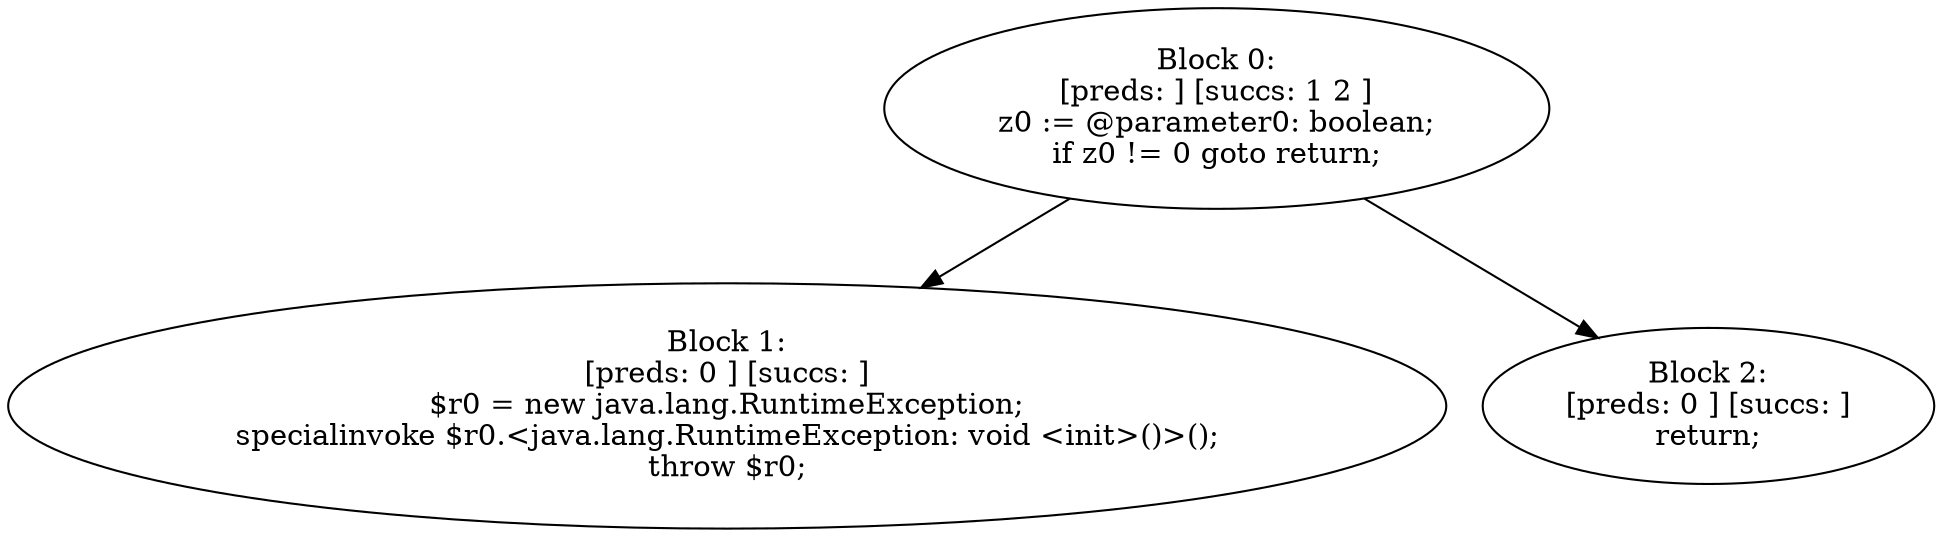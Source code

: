 digraph "unitGraph" {
    "Block 0:
[preds: ] [succs: 1 2 ]
z0 := @parameter0: boolean;
if z0 != 0 goto return;
"
    "Block 1:
[preds: 0 ] [succs: ]
$r0 = new java.lang.RuntimeException;
specialinvoke $r0.<java.lang.RuntimeException: void <init>()>();
throw $r0;
"
    "Block 2:
[preds: 0 ] [succs: ]
return;
"
    "Block 0:
[preds: ] [succs: 1 2 ]
z0 := @parameter0: boolean;
if z0 != 0 goto return;
"->"Block 1:
[preds: 0 ] [succs: ]
$r0 = new java.lang.RuntimeException;
specialinvoke $r0.<java.lang.RuntimeException: void <init>()>();
throw $r0;
";
    "Block 0:
[preds: ] [succs: 1 2 ]
z0 := @parameter0: boolean;
if z0 != 0 goto return;
"->"Block 2:
[preds: 0 ] [succs: ]
return;
";
}
